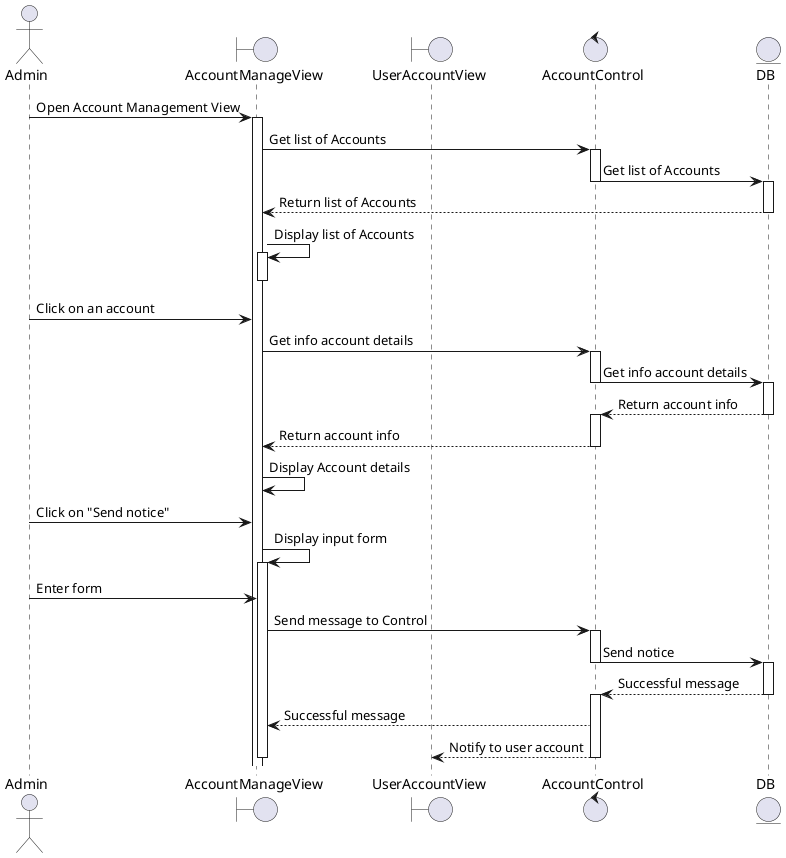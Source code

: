 @startuml
actor Admin 
boundary AccountManageView 
boundary UserAccountView
control AccountControl
entity DB 

Admin -> AccountManageView: Open Account Management View
activate AccountManageView 
AccountManageView -> AccountControl: Get list of Accounts
activate AccountControl 
AccountControl -> DB: Get list of Accounts
deactivate AccountControl
activate DB
DB --> AccountManageView: Return list of Accounts
deactivate DB
AccountManageView -> AccountManageView: Display list of Accounts
activate AccountManageView 
deactivate AccountManageView 

Admin -> AccountManageView: Click on an account

AccountManageView -> AccountControl: Get info account details
activate AccountControl
AccountControl -> DB: Get info account details
deactivate AccountControl
activate DB

DB --> AccountControl: Return account info
deactivate DB
activate AccountControl

AccountControl --> AccountManageView: Return account info
deactivate AccountControl

AccountManageView -> AccountManageView: Display Account details
Admin -> AccountManageView: Click on "Send notice"
AccountManageView -> AccountManageView: Display input form
activate AccountManageView

Admin -> AccountManageView: Enter form
AccountManageView -> AccountControl: Send message to Control
activate AccountControl
AccountControl -> DB: Send notice
deactivate AccountControl
activate DB
DB --> AccountControl: Successful message
deactivate DB
activate AccountControl
AccountControl --> AccountManageView: Successful message
AccountControl --> UserAccountView: Notify to user account
deactivate AccountControl

deactivate AccountManageView

@enduml